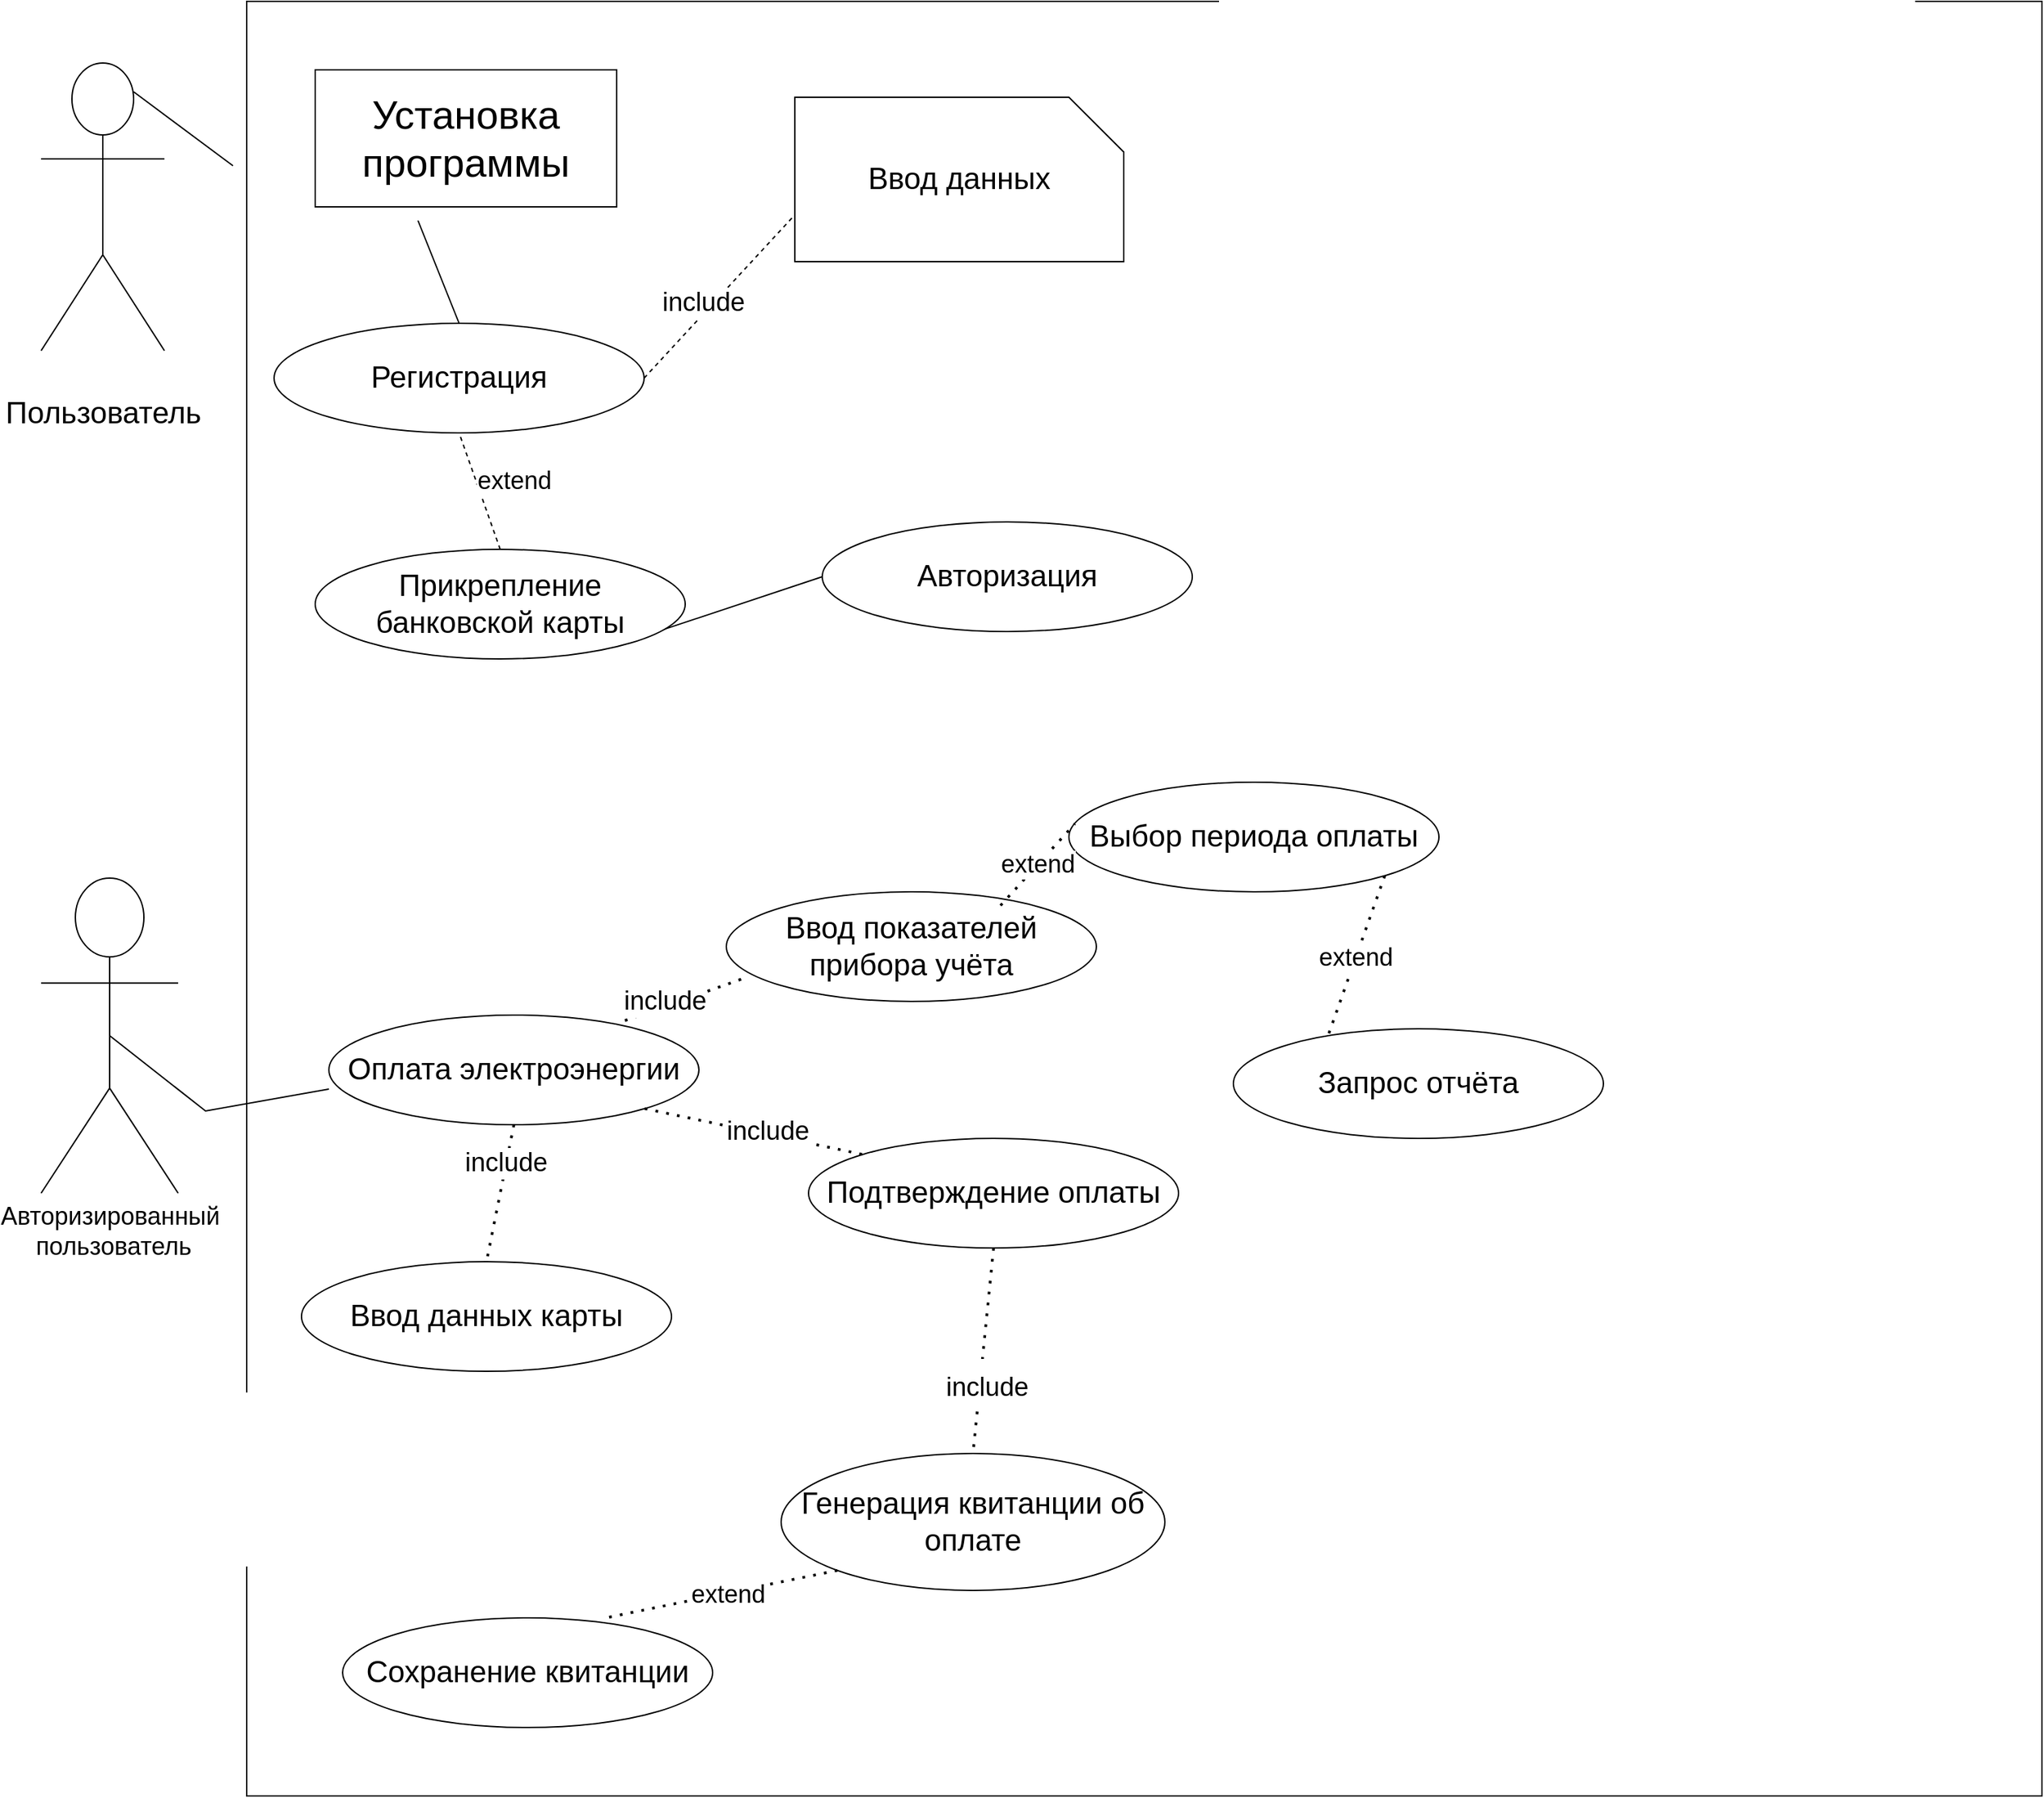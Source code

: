 <mxfile version="20.3.0" type="device" pages="2"><diagram id="qz6DvSq_LEGra29VIrC-" name="Page-1"><mxGraphModel dx="1422" dy="865" grid="1" gridSize="10" guides="1" tooltips="1" connect="1" arrows="1" fold="1" page="1" pageScale="1" pageWidth="827" pageHeight="1169" math="0" shadow="0"><root><mxCell id="0"/><mxCell id="1" parent="0"/><mxCell id="3XG9XFxh2KTxFfihxfj_-5" value="" style="whiteSpace=wrap;html=1;aspect=fixed;" parent="1" vertex="1"><mxGeometry x="240" y="50" width="1310" height="1310" as="geometry"/></mxCell><mxCell id="3XG9XFxh2KTxFfihxfj_-1" value="&lt;span style=&quot;font-size: 22px&quot;&gt;&lt;br&gt;Пользователь&lt;br&gt;&lt;br&gt;&lt;/span&gt;" style="shape=umlActor;verticalLabelPosition=bottom;verticalAlign=top;html=1;outlineConnect=0;" parent="1" vertex="1"><mxGeometry x="90" y="95" width="90" height="210" as="geometry"/></mxCell><mxCell id="3XG9XFxh2KTxFfihxfj_-2" value="&lt;font style=&quot;font-size: 18px&quot;&gt;Авторизированный&lt;br&gt;&amp;nbsp;пользователь&lt;/font&gt;" style="shape=umlActor;verticalLabelPosition=bottom;verticalAlign=top;html=1;outlineConnect=0;" parent="1" vertex="1"><mxGeometry x="90" y="690" width="100" height="230" as="geometry"/></mxCell><mxCell id="3XG9XFxh2KTxFfihxfj_-69" value="" style="endArrow=none;html=1;rounded=0;fontSize=22;entryX=0;entryY=0.5;entryDx=0;entryDy=0;exitX=0.75;exitY=0.1;exitDx=0;exitDy=0;exitPerimeter=0;" parent="1" source="3XG9XFxh2KTxFfihxfj_-1" edge="1"><mxGeometry width="50" height="50" relative="1" as="geometry"><mxPoint x="60" y="150" as="sourcePoint"/><mxPoint x="230.0" y="170" as="targetPoint"/><Array as="points"/></mxGeometry></mxCell><mxCell id="3XG9XFxh2KTxFfihxfj_-70" value="" style="endArrow=none;html=1;rounded=0;fontSize=22;exitX=0.5;exitY=1;exitDx=0;exitDy=0;entryX=0.5;entryY=0;entryDx=0;entryDy=0;" parent="1" target="3XG9XFxh2KTxFfihxfj_-71" edge="1"><mxGeometry width="50" height="50" relative="1" as="geometry"><mxPoint x="365" y="210" as="sourcePoint"/><mxPoint x="280" y="230" as="targetPoint"/></mxGeometry></mxCell><mxCell id="3XG9XFxh2KTxFfihxfj_-71" value="&lt;span style=&quot;font-style: normal; font-weight: normal;&quot;&gt;Регистрация&lt;/span&gt;" style="ellipse;whiteSpace=wrap;html=1;fontSize=22;fontStyle=3" parent="1" vertex="1"><mxGeometry x="260" y="285" width="270" height="80" as="geometry"/></mxCell><mxCell id="3XG9XFxh2KTxFfihxfj_-74" value="" style="endArrow=none;html=1;rounded=0;fontSize=22;exitX=1;exitY=0.5;exitDx=0;exitDy=0;dashed=1;entryX=0;entryY=0.5;entryDx=0;entryDy=0;" parent="1" source="3XG9XFxh2KTxFfihxfj_-71" edge="1"><mxGeometry width="50" height="50" relative="1" as="geometry"><mxPoint x="540" y="340" as="sourcePoint"/><mxPoint x="650" y="195" as="targetPoint"/></mxGeometry></mxCell><mxCell id="3XG9XFxh2KTxFfihxfj_-116" value="include" style="edgeLabel;html=1;align=center;verticalAlign=middle;resizable=0;points=[];fontSize=19;" parent="3XG9XFxh2KTxFfihxfj_-74" vertex="1" connectable="0"><mxGeometry x="-0.221" y="6" relative="1" as="geometry"><mxPoint as="offset"/></mxGeometry></mxCell><mxCell id="3XG9XFxh2KTxFfihxfj_-80" value="" style="endArrow=none;html=1;rounded=0;fontSize=22;entryX=0.5;entryY=1;entryDx=0;entryDy=0;exitX=0.5;exitY=0;exitDx=0;exitDy=0;dashed=1;" parent="1" source="3XG9XFxh2KTxFfihxfj_-79" target="3XG9XFxh2KTxFfihxfj_-71" edge="1"><mxGeometry width="50" height="50" relative="1" as="geometry"><mxPoint x="440" y="350" as="sourcePoint"/><mxPoint x="490" y="300" as="targetPoint"/></mxGeometry></mxCell><mxCell id="3XG9XFxh2KTxFfihxfj_-81" value="" style="endArrow=none;html=1;rounded=0;fontSize=18;exitX=0.5;exitY=0.5;exitDx=0;exitDy=0;exitPerimeter=0;entryX=0;entryY=0.675;entryDx=0;entryDy=0;entryPerimeter=0;" parent="1" source="3XG9XFxh2KTxFfihxfj_-2" target="3XG9XFxh2KTxFfihxfj_-82" edge="1"><mxGeometry width="50" height="50" relative="1" as="geometry"><mxPoint x="730" y="670" as="sourcePoint"/><mxPoint x="220" y="840" as="targetPoint"/><Array as="points"><mxPoint x="210" y="860"/></Array></mxGeometry></mxCell><mxCell id="3XG9XFxh2KTxFfihxfj_-82" value="&lt;span style=&quot;font-weight: normal; font-style: normal;&quot;&gt;Оплата электроэнергии&lt;span style=&quot;color: rgba(0, 0, 0, 0); font-family: monospace; font-size: 0px; text-align: start;&quot;&gt;%3CmxGraphModel%3E%3Croot%3E%3CmxCell%20id%3D%220%22%2F%3E%3CmxCell%20id%3D%221%22%20parent%3D%220%22%2F%3E%3CmxCell%20id%3D%222%22%20value%3D%22%D0%9F%D1%80%D0%B8%D0%BA%D1%80%D0%B5%D0%BF%D0%BB%D0%B5%D0%BD%D0%B8%D0%B5%20%D0%B1%D0%B0%D0%BD%D0%BA%D0%BE%D0%B2%D1%81%D0%BA%D0%BE%D0%B9%20%D0%BA%D0%B0%D1%80%D1%82%D1%8B%22%20style%3D%22ellipse%3BwhiteSpace%3Dwrap%3Bhtml%3D1%3BfontSize%3D22%3B%22%20vertex%3D%221%22%20parent%3D%221%22%3E%3CmxGeometry%20x%3D%22190%22%20y%3D%22370%22%20width%3D%22270%22%20height%3D%2280%22%20as%3D%22geometry%22%2F%3E%3C%2FmxCell%3E%3C%2Froot%3E%3C%2FmxGraphModel%3E&lt;/span&gt;&lt;/span&gt;" style="ellipse;whiteSpace=wrap;html=1;fontSize=22;fontStyle=3" parent="1" vertex="1"><mxGeometry x="300" y="790" width="270" height="80" as="geometry"/></mxCell><mxCell id="3XG9XFxh2KTxFfihxfj_-83" value="Ввод показателей прибора учёта" style="ellipse;whiteSpace=wrap;html=1;fontSize=22;" parent="1" vertex="1"><mxGeometry x="590" y="700" width="270" height="80" as="geometry"/></mxCell><mxCell id="3XG9XFxh2KTxFfihxfj_-84" value="" style="endArrow=none;dashed=1;html=1;dashPattern=1 3;strokeWidth=2;rounded=0;fontSize=18;entryX=0.059;entryY=0.775;entryDx=0;entryDy=0;exitX=0.8;exitY=0.05;exitDx=0;exitDy=0;exitPerimeter=0;entryPerimeter=0;" parent="1" source="3XG9XFxh2KTxFfihxfj_-82" target="3XG9XFxh2KTxFfihxfj_-83" edge="1"><mxGeometry width="50" height="50" relative="1" as="geometry"><mxPoint x="440" y="810" as="sourcePoint"/><mxPoint x="490" y="760" as="targetPoint"/></mxGeometry></mxCell><mxCell id="3XG9XFxh2KTxFfihxfj_-117" value="include" style="edgeLabel;html=1;align=center;verticalAlign=middle;resizable=0;points=[];fontSize=19;" parent="3XG9XFxh2KTxFfihxfj_-84" vertex="1" connectable="0"><mxGeometry x="-0.343" y="4" relative="1" as="geometry"><mxPoint as="offset"/></mxGeometry></mxCell><mxCell id="3XG9XFxh2KTxFfihxfj_-85" value="Выбор периода оплаты" style="ellipse;whiteSpace=wrap;html=1;fontSize=22;" parent="1" vertex="1"><mxGeometry x="840" y="620" width="270" height="80" as="geometry"/></mxCell><mxCell id="3XG9XFxh2KTxFfihxfj_-87" value="Запрос отчёта" style="ellipse;whiteSpace=wrap;html=1;fontSize=22;" parent="1" vertex="1"><mxGeometry x="960" y="800" width="270" height="80" as="geometry"/></mxCell><mxCell id="3XG9XFxh2KTxFfihxfj_-89" value="Ввод данных карты" style="ellipse;whiteSpace=wrap;html=1;fontSize=22;" parent="1" vertex="1"><mxGeometry x="280" y="970" width="270" height="80" as="geometry"/></mxCell><mxCell id="3XG9XFxh2KTxFfihxfj_-91" value="Подтверждение оплаты" style="ellipse;whiteSpace=wrap;html=1;fontSize=22;" parent="1" vertex="1"><mxGeometry x="650" y="880" width="270" height="80" as="geometry"/></mxCell><mxCell id="3XG9XFxh2KTxFfihxfj_-92" value="" style="endArrow=none;dashed=1;html=1;dashPattern=1 3;strokeWidth=2;rounded=0;fontSize=18;entryX=0;entryY=0;entryDx=0;entryDy=0;exitX=1;exitY=1;exitDx=0;exitDy=0;" parent="1" source="3XG9XFxh2KTxFfihxfj_-82" target="3XG9XFxh2KTxFfihxfj_-91" edge="1"><mxGeometry width="50" height="50" relative="1" as="geometry"><mxPoint x="420" y="1200.0" as="sourcePoint"/><mxPoint x="470" y="1150" as="targetPoint"/></mxGeometry></mxCell><mxCell id="3XG9XFxh2KTxFfihxfj_-118" value="include" style="edgeLabel;html=1;align=center;verticalAlign=middle;resizable=0;points=[];fontSize=19;" parent="3XG9XFxh2KTxFfihxfj_-92" vertex="1" connectable="0"><mxGeometry x="0.111" y="2" relative="1" as="geometry"><mxPoint as="offset"/></mxGeometry></mxCell><mxCell id="3XG9XFxh2KTxFfihxfj_-93" value="Генерация квитанции об оплате" style="ellipse;whiteSpace=wrap;html=1;fontSize=22;" parent="1" vertex="1"><mxGeometry x="630" y="1110" width="280" height="100" as="geometry"/></mxCell><mxCell id="3XG9XFxh2KTxFfihxfj_-94" value="" style="endArrow=none;dashed=1;html=1;dashPattern=1 3;strokeWidth=2;rounded=0;fontSize=18;entryX=0.5;entryY=0;entryDx=0;entryDy=0;exitX=0.5;exitY=1;exitDx=0;exitDy=0;" parent="1" source="3XG9XFxh2KTxFfihxfj_-91" target="3XG9XFxh2KTxFfihxfj_-93" edge="1"><mxGeometry width="50" height="50" relative="1" as="geometry"><mxPoint x="229" y="1340.0" as="sourcePoint"/><mxPoint x="279" y="1290" as="targetPoint"/></mxGeometry></mxCell><mxCell id="3XG9XFxh2KTxFfihxfj_-113" value="&lt;font style=&quot;font-size: 19px;&quot;&gt;include&lt;/font&gt;" style="edgeLabel;html=1;align=center;verticalAlign=middle;resizable=0;points=[];fontSize=29;" parent="3XG9XFxh2KTxFfihxfj_-94" vertex="1" connectable="0"><mxGeometry x="0.3" y="5" relative="1" as="geometry"><mxPoint as="offset"/></mxGeometry></mxCell><mxCell id="3XG9XFxh2KTxFfihxfj_-95" value="&lt;span style=&quot;font-weight: normal; font-style: normal;&quot;&gt;Сохранение квитанции&lt;/span&gt;" style="ellipse;whiteSpace=wrap;html=1;fontSize=22;fontStyle=3" parent="1" vertex="1"><mxGeometry x="310" y="1230" width="270" height="80" as="geometry"/></mxCell><mxCell id="3XG9XFxh2KTxFfihxfj_-99" value="" style="endArrow=none;dashed=1;html=1;dashPattern=1 3;strokeWidth=2;rounded=0;fontSize=18;entryX=0.711;entryY=0;entryDx=0;entryDy=0;exitX=0;exitY=1;exitDx=0;exitDy=0;entryPerimeter=0;" parent="1" source="3XG9XFxh2KTxFfihxfj_-93" target="3XG9XFxh2KTxFfihxfj_-95" edge="1"><mxGeometry width="50" height="50" relative="1" as="geometry"><mxPoint x="396.0" y="1180" as="sourcePoint"/><mxPoint x="340" y="1280" as="targetPoint"/></mxGeometry></mxCell><mxCell id="3XG9XFxh2KTxFfihxfj_-104" value="extend" style="edgeLabel;html=1;align=center;verticalAlign=middle;resizable=0;points=[];fontSize=18;" parent="3XG9XFxh2KTxFfihxfj_-99" vertex="1" connectable="0"><mxGeometry x="-0.189" y="6" relative="1" as="geometry"><mxPoint x="-13" y="-3" as="offset"/></mxGeometry></mxCell><mxCell id="3XG9XFxh2KTxFfihxfj_-101" value="&lt;span style=&quot;font-weight: normal; font-style: normal;&quot;&gt;Авторизация&lt;/span&gt;" style="ellipse;whiteSpace=wrap;html=1;fontSize=22;fontStyle=3" parent="1" vertex="1"><mxGeometry x="660" y="430" width="270" height="80" as="geometry"/></mxCell><mxCell id="3XG9XFxh2KTxFfihxfj_-103" value="" style="endArrow=none;html=1;rounded=0;fontSize=22;entryX=0;entryY=0.5;entryDx=0;entryDy=0;exitX=0.813;exitY=0.876;exitDx=0;exitDy=0;exitPerimeter=0;" parent="1" source="3XG9XFxh2KTxFfihxfj_-79" target="3XG9XFxh2KTxFfihxfj_-101" edge="1"><mxGeometry width="50" height="50" relative="1" as="geometry"><mxPoint x="880" y="500" as="sourcePoint"/><mxPoint x="1071.934" y="548.067" as="targetPoint"/></mxGeometry></mxCell><mxCell id="3XG9XFxh2KTxFfihxfj_-105" value="extend" style="edgeLabel;html=1;align=center;verticalAlign=middle;resizable=0;points=[];fontSize=18;" parent="1" vertex="1" connectable="0"><mxGeometry x="435.004" y="400.004" as="geometry"/></mxCell><mxCell id="3XG9XFxh2KTxFfihxfj_-106" value="extend" style="endArrow=none;dashed=1;html=1;dashPattern=1 3;strokeWidth=2;rounded=0;fontSize=18;entryX=0.252;entryY=0.1;entryDx=0;entryDy=0;exitX=1;exitY=1;exitDx=0;exitDy=0;entryPerimeter=0;" parent="1" source="3XG9XFxh2KTxFfihxfj_-85" target="3XG9XFxh2KTxFfihxfj_-87" edge="1"><mxGeometry width="50" height="50" relative="1" as="geometry"><mxPoint x="1120" y="690" as="sourcePoint"/><mxPoint x="810" y="730" as="targetPoint"/></mxGeometry></mxCell><mxCell id="3XG9XFxh2KTxFfihxfj_-108" value="extend" style="endArrow=none;dashed=1;html=1;dashPattern=1 3;strokeWidth=2;rounded=0;fontSize=18;entryX=0.016;entryY=0.379;entryDx=0;entryDy=0;exitX=0.741;exitY=0.125;exitDx=0;exitDy=0;entryPerimeter=0;exitPerimeter=0;" parent="1" source="3XG9XFxh2KTxFfihxfj_-83" target="3XG9XFxh2KTxFfihxfj_-85" edge="1"><mxGeometry width="50" height="50" relative="1" as="geometry"><mxPoint x="825.0" y="620.0" as="sourcePoint"/><mxPoint x="865.0" y="680.0" as="targetPoint"/></mxGeometry></mxCell><mxCell id="3XG9XFxh2KTxFfihxfj_-110" value="&lt;font style=&quot;font-size: 29px;&quot;&gt;Установка программы&lt;/font&gt;" style="rounded=0;whiteSpace=wrap;html=1;fontSize=18;" parent="1" vertex="1"><mxGeometry x="290" y="100" width="220" height="100" as="geometry"/></mxCell><mxCell id="3XG9XFxh2KTxFfihxfj_-120" value="" style="endArrow=none;dashed=1;html=1;dashPattern=1 3;strokeWidth=2;rounded=0;fontSize=19;exitX=0.5;exitY=1;exitDx=0;exitDy=0;entryX=0.5;entryY=0;entryDx=0;entryDy=0;" parent="1" source="3XG9XFxh2KTxFfihxfj_-82" target="3XG9XFxh2KTxFfihxfj_-89" edge="1"><mxGeometry width="50" height="50" relative="1" as="geometry"><mxPoint x="790" y="700" as="sourcePoint"/><mxPoint x="840" y="650" as="targetPoint"/></mxGeometry></mxCell><mxCell id="3XG9XFxh2KTxFfihxfj_-121" value="include" style="edgeLabel;html=1;align=center;verticalAlign=middle;resizable=0;points=[];fontSize=19;" parent="3XG9XFxh2KTxFfihxfj_-120" vertex="1" connectable="0"><mxGeometry x="-0.423" relative="1" as="geometry"><mxPoint y="-1" as="offset"/></mxGeometry></mxCell><mxCell id="Rk5Aju45gvioQXza9Te1-4" value="" style="shape=card;whiteSpace=wrap;html=1;size=40;rotation=90;" parent="1" vertex="1"><mxGeometry x="700" y="60" width="120" height="240" as="geometry"/></mxCell><mxCell id="-3qLKo6sbaGxqEQCRK1O-6" value="&lt;font style=&quot;font-size: 22px&quot;&gt;Ввод данных&lt;/font&gt;" style="text;html=1;strokeColor=none;fillColor=none;align=center;verticalAlign=middle;whiteSpace=wrap;rounded=0;" parent="1" vertex="1"><mxGeometry x="650" y="170" width="220" height="20" as="geometry"/></mxCell><mxCell id="3XG9XFxh2KTxFfihxfj_-79" value="Прикрепление банковской карты" style="ellipse;whiteSpace=wrap;html=1;fontSize=22;" parent="1" vertex="1"><mxGeometry x="290" y="450" width="270" height="80" as="geometry"/></mxCell></root></mxGraphModel></diagram><diagram id="j3T0jhL2WVFKcUscc-gn" name="Page-1"><mxGraphModel><root><mxCell id="0"/><mxCell id="1" parent="0"/></root></mxGraphModel></diagram></mxfile>